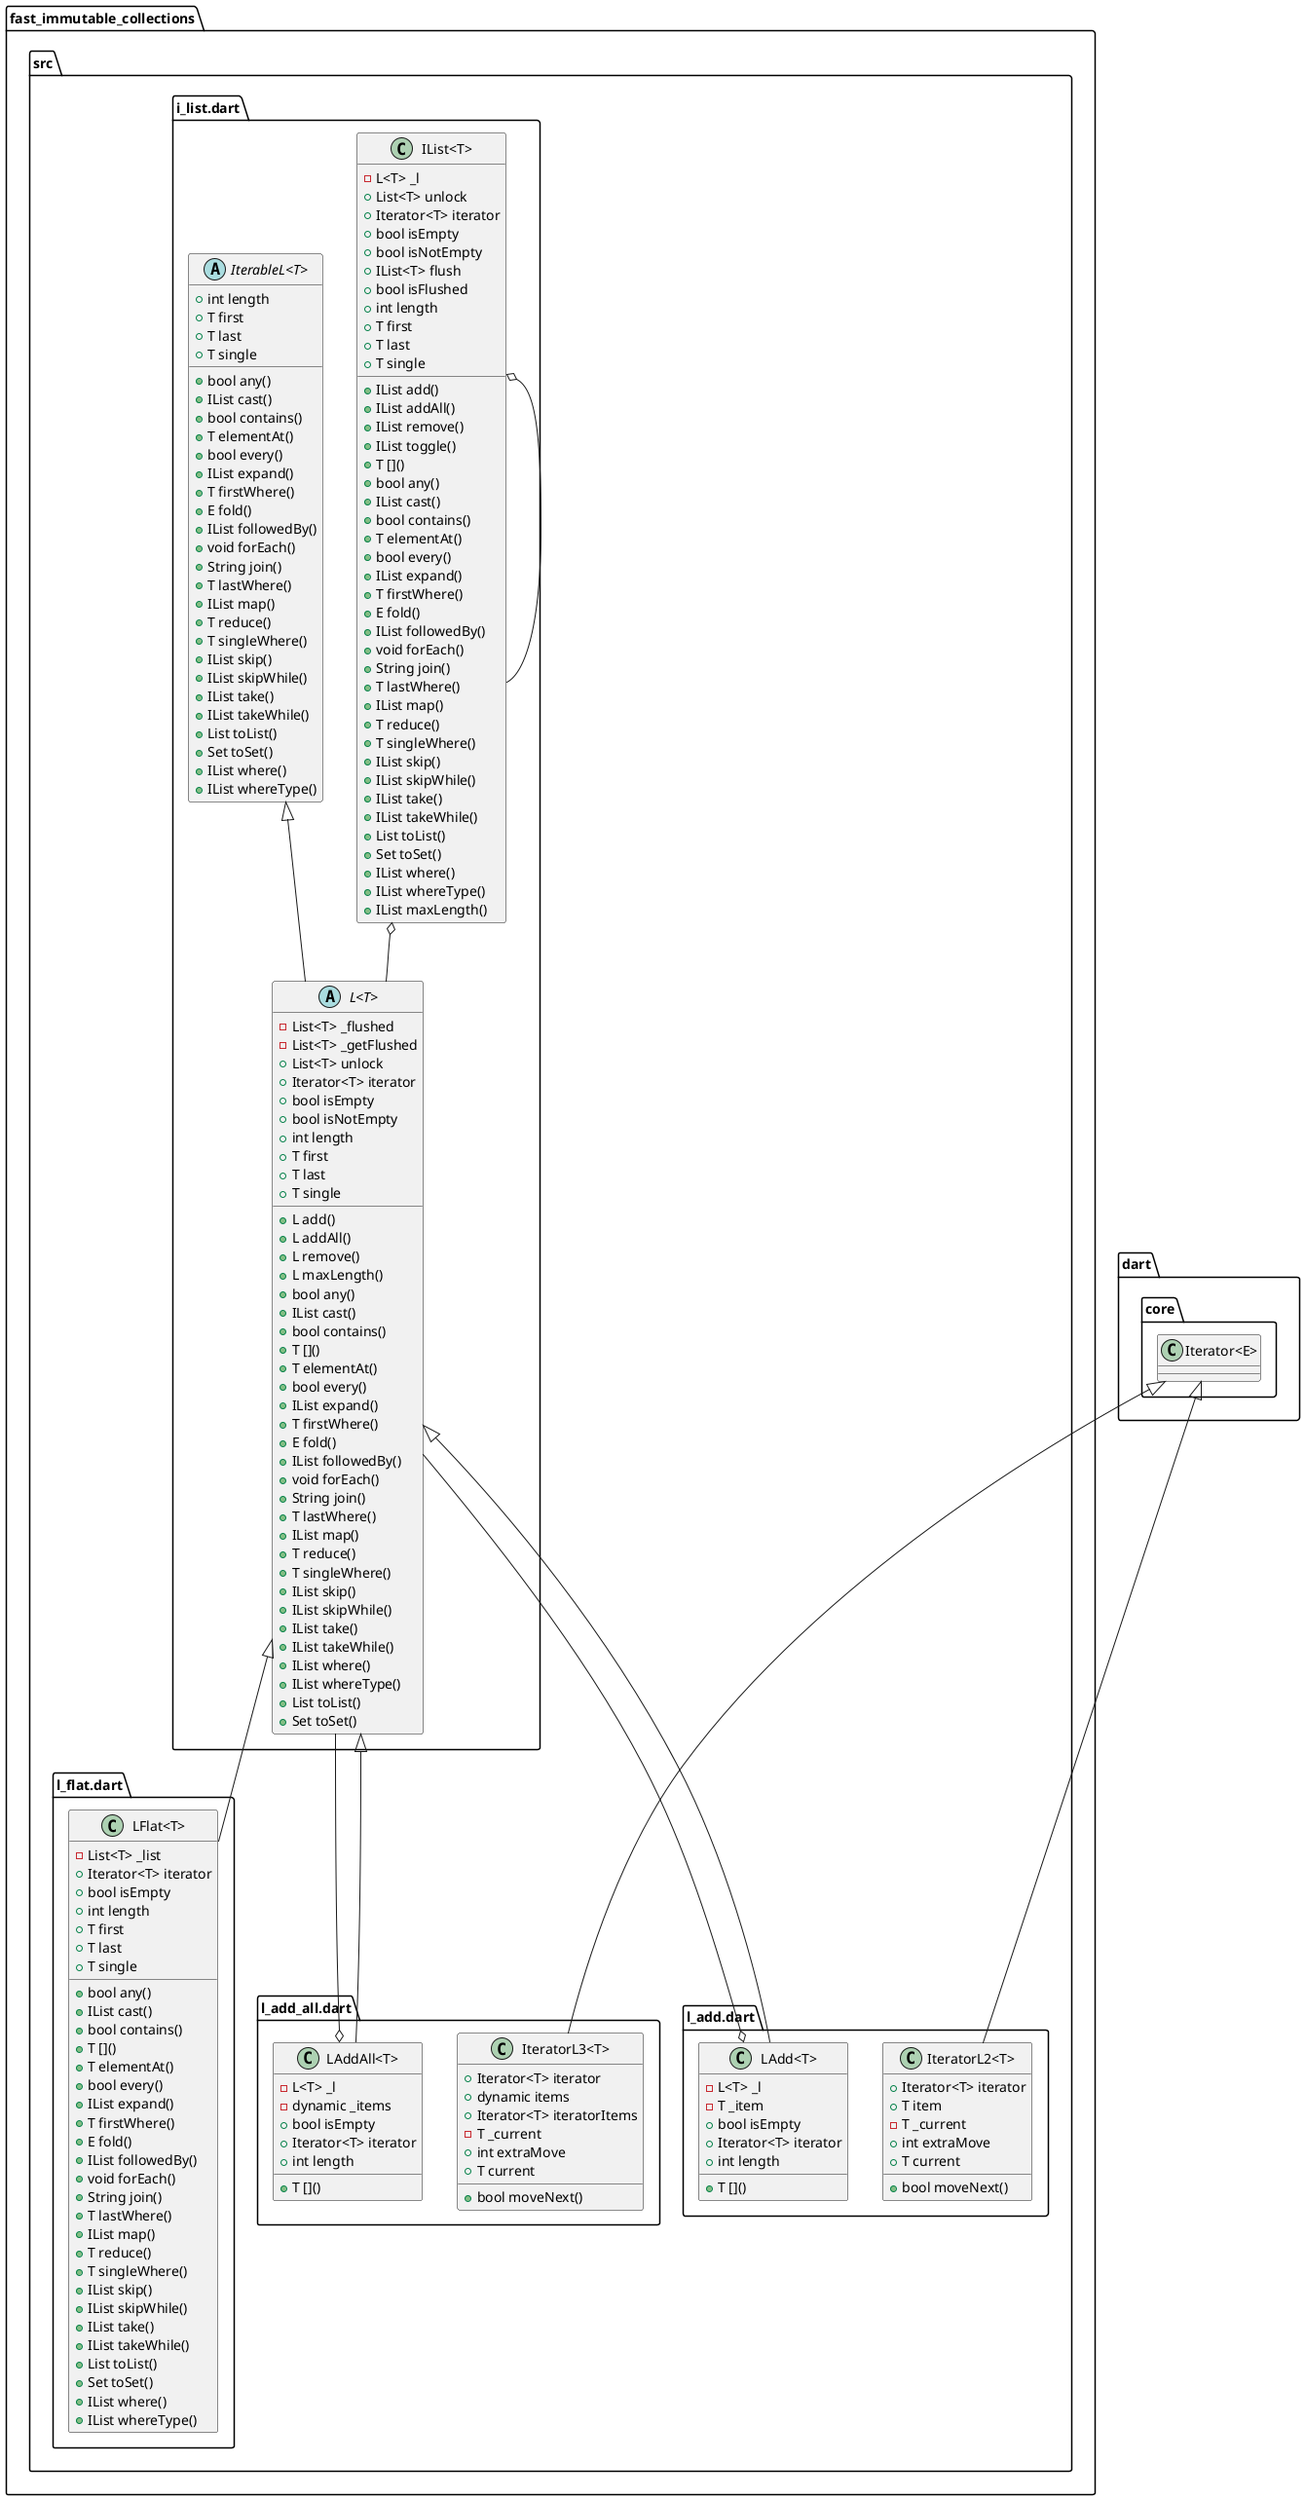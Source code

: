 @startuml fast_immutable_collections
set namespaceSeparator ::

class "fast_immutable_collections::src::i_list.dart::IList<T>" {
  -L<T> _l
  +List<T> unlock
  +Iterator<T> iterator
  +bool isEmpty
  +bool isNotEmpty
  +IList<T> flush
  +bool isFlushed
  +int length
  +T first
  +T last
  +T single
  +IList add()
  +IList addAll()
  +IList remove()
  +IList toggle()
  +T []()
  +bool any()
  +IList cast()
  +bool contains()
  +T elementAt()
  +bool every()
  +IList expand()
  +T firstWhere()
  +E fold()
  +IList followedBy()
  +void forEach()
  +String join()
  +T lastWhere()
  +IList map()
  +T reduce()
  +T singleWhere()
  +IList skip()
  +IList skipWhile()
  +IList take()
  +IList takeWhile()
  +List toList()
  +Set toSet()
  +IList where()
  +IList whereType()
  +IList maxLength()
}

"fast_immutable_collections::src::i_list.dart::IList<T>" o-- "fast_immutable_collections::src::i_list.dart::L<T>"
"fast_immutable_collections::src::i_list.dart::IList<T>" o-- "fast_immutable_collections::src::i_list.dart::IList<T>"

abstract class "fast_immutable_collections::src::i_list.dart::IterableL<T>" {
  +int length
  +T first
  +T last
  +T single
  +bool any()
  +IList cast()
  +bool contains()
  +T elementAt()
  +bool every()
  +IList expand()
  +T firstWhere()
  +E fold()
  +IList followedBy()
  +void forEach()
  +String join()
  +T lastWhere()
  +IList map()
  +T reduce()
  +T singleWhere()
  +IList skip()
  +IList skipWhile()
  +IList take()
  +IList takeWhile()
  +List toList()
  +Set toSet()
  +IList where()
  +IList whereType()
}

abstract class "fast_immutable_collections::src::i_list.dart::L<T>" {
  -List<T> _flushed
  -List<T> _getFlushed
  +List<T> unlock
  +Iterator<T> iterator
  +bool isEmpty
  +bool isNotEmpty
  +int length
  +T first
  +T last
  +T single
  +L add()
  +L addAll()
  +L remove()
  +L maxLength()
  +bool any()
  +IList cast()
  +bool contains()
  +T []()
  +T elementAt()
  +bool every()
  +IList expand()
  +T firstWhere()
  +E fold()
  +IList followedBy()
  +void forEach()
  +String join()
  +T lastWhere()
  +IList map()
  +T reduce()
  +T singleWhere()
  +IList skip()
  +IList skipWhile()
  +IList take()
  +IList takeWhile()
  +IList where()
  +IList whereType()
  +List toList()
  +Set toSet()
}

"fast_immutable_collections::src::i_list.dart::IterableL<T>" <|-- "fast_immutable_collections::src::i_list.dart::L<T>"

class "fast_immutable_collections::src::l_add.dart::LAdd<T>" {
  -L<T> _l
  -T _item
  +bool isEmpty
  +Iterator<T> iterator
  +int length
  +T []()
}

"fast_immutable_collections::src::l_add.dart::LAdd<T>" o-- "fast_immutable_collections::src::i_list.dart::L<T>"
"fast_immutable_collections::src::i_list.dart::L<T>" <|-- "fast_immutable_collections::src::l_add.dart::LAdd<T>"

class "fast_immutable_collections::src::l_add.dart::IteratorL2<T>" {
  +Iterator<T> iterator
  +T item
  -T _current
  +int extraMove
  +T current
  +bool moveNext()
}

"dart::core::Iterator<E>" <|-- "fast_immutable_collections::src::l_add.dart::IteratorL2<T>"

class "fast_immutable_collections::src::l_add_all.dart::LAddAll<T>" {
  -L<T> _l
  -dynamic _items
  +bool isEmpty
  +Iterator<T> iterator
  +int length
  +T []()
}

"fast_immutable_collections::src::l_add_all.dart::LAddAll<T>" o-- "fast_immutable_collections::src::i_list.dart::L<T>"
"fast_immutable_collections::src::i_list.dart::L<T>" <|-- "fast_immutable_collections::src::l_add_all.dart::LAddAll<T>"

class "fast_immutable_collections::src::l_add_all.dart::IteratorL3<T>" {
  +Iterator<T> iterator
  +dynamic items
  +Iterator<T> iteratorItems
  -T _current
  +int extraMove
  +T current
  +bool moveNext()
}

"dart::core::Iterator<E>" <|-- "fast_immutable_collections::src::l_add_all.dart::IteratorL3<T>"

class "fast_immutable_collections::src::l_flat.dart::LFlat<T>" {
  -List<T> _list
  +Iterator<T> iterator
  +bool isEmpty
  +int length
  +T first
  +T last
  +T single
  +bool any()
  +IList cast()
  +bool contains()
  +T []()
  +T elementAt()
  +bool every()
  +IList expand()
  +T firstWhere()
  +E fold()
  +IList followedBy()
  +void forEach()
  +String join()
  +T lastWhere()
  +IList map()
  +T reduce()
  +T singleWhere()
  +IList skip()
  +IList skipWhile()
  +IList take()
  +IList takeWhile()
  +List toList()
  +Set toSet()
  +IList where()
  +IList whereType()
}

"fast_immutable_collections::src::i_list.dart::L<T>" <|-- "fast_immutable_collections::src::l_flat.dart::LFlat<T>"


@enduml